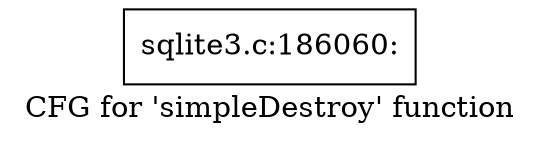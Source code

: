 digraph "CFG for 'simpleDestroy' function" {
	label="CFG for 'simpleDestroy' function";

	Node0x55c0fac4d090 [shape=record,label="{sqlite3.c:186060:}"];
}
